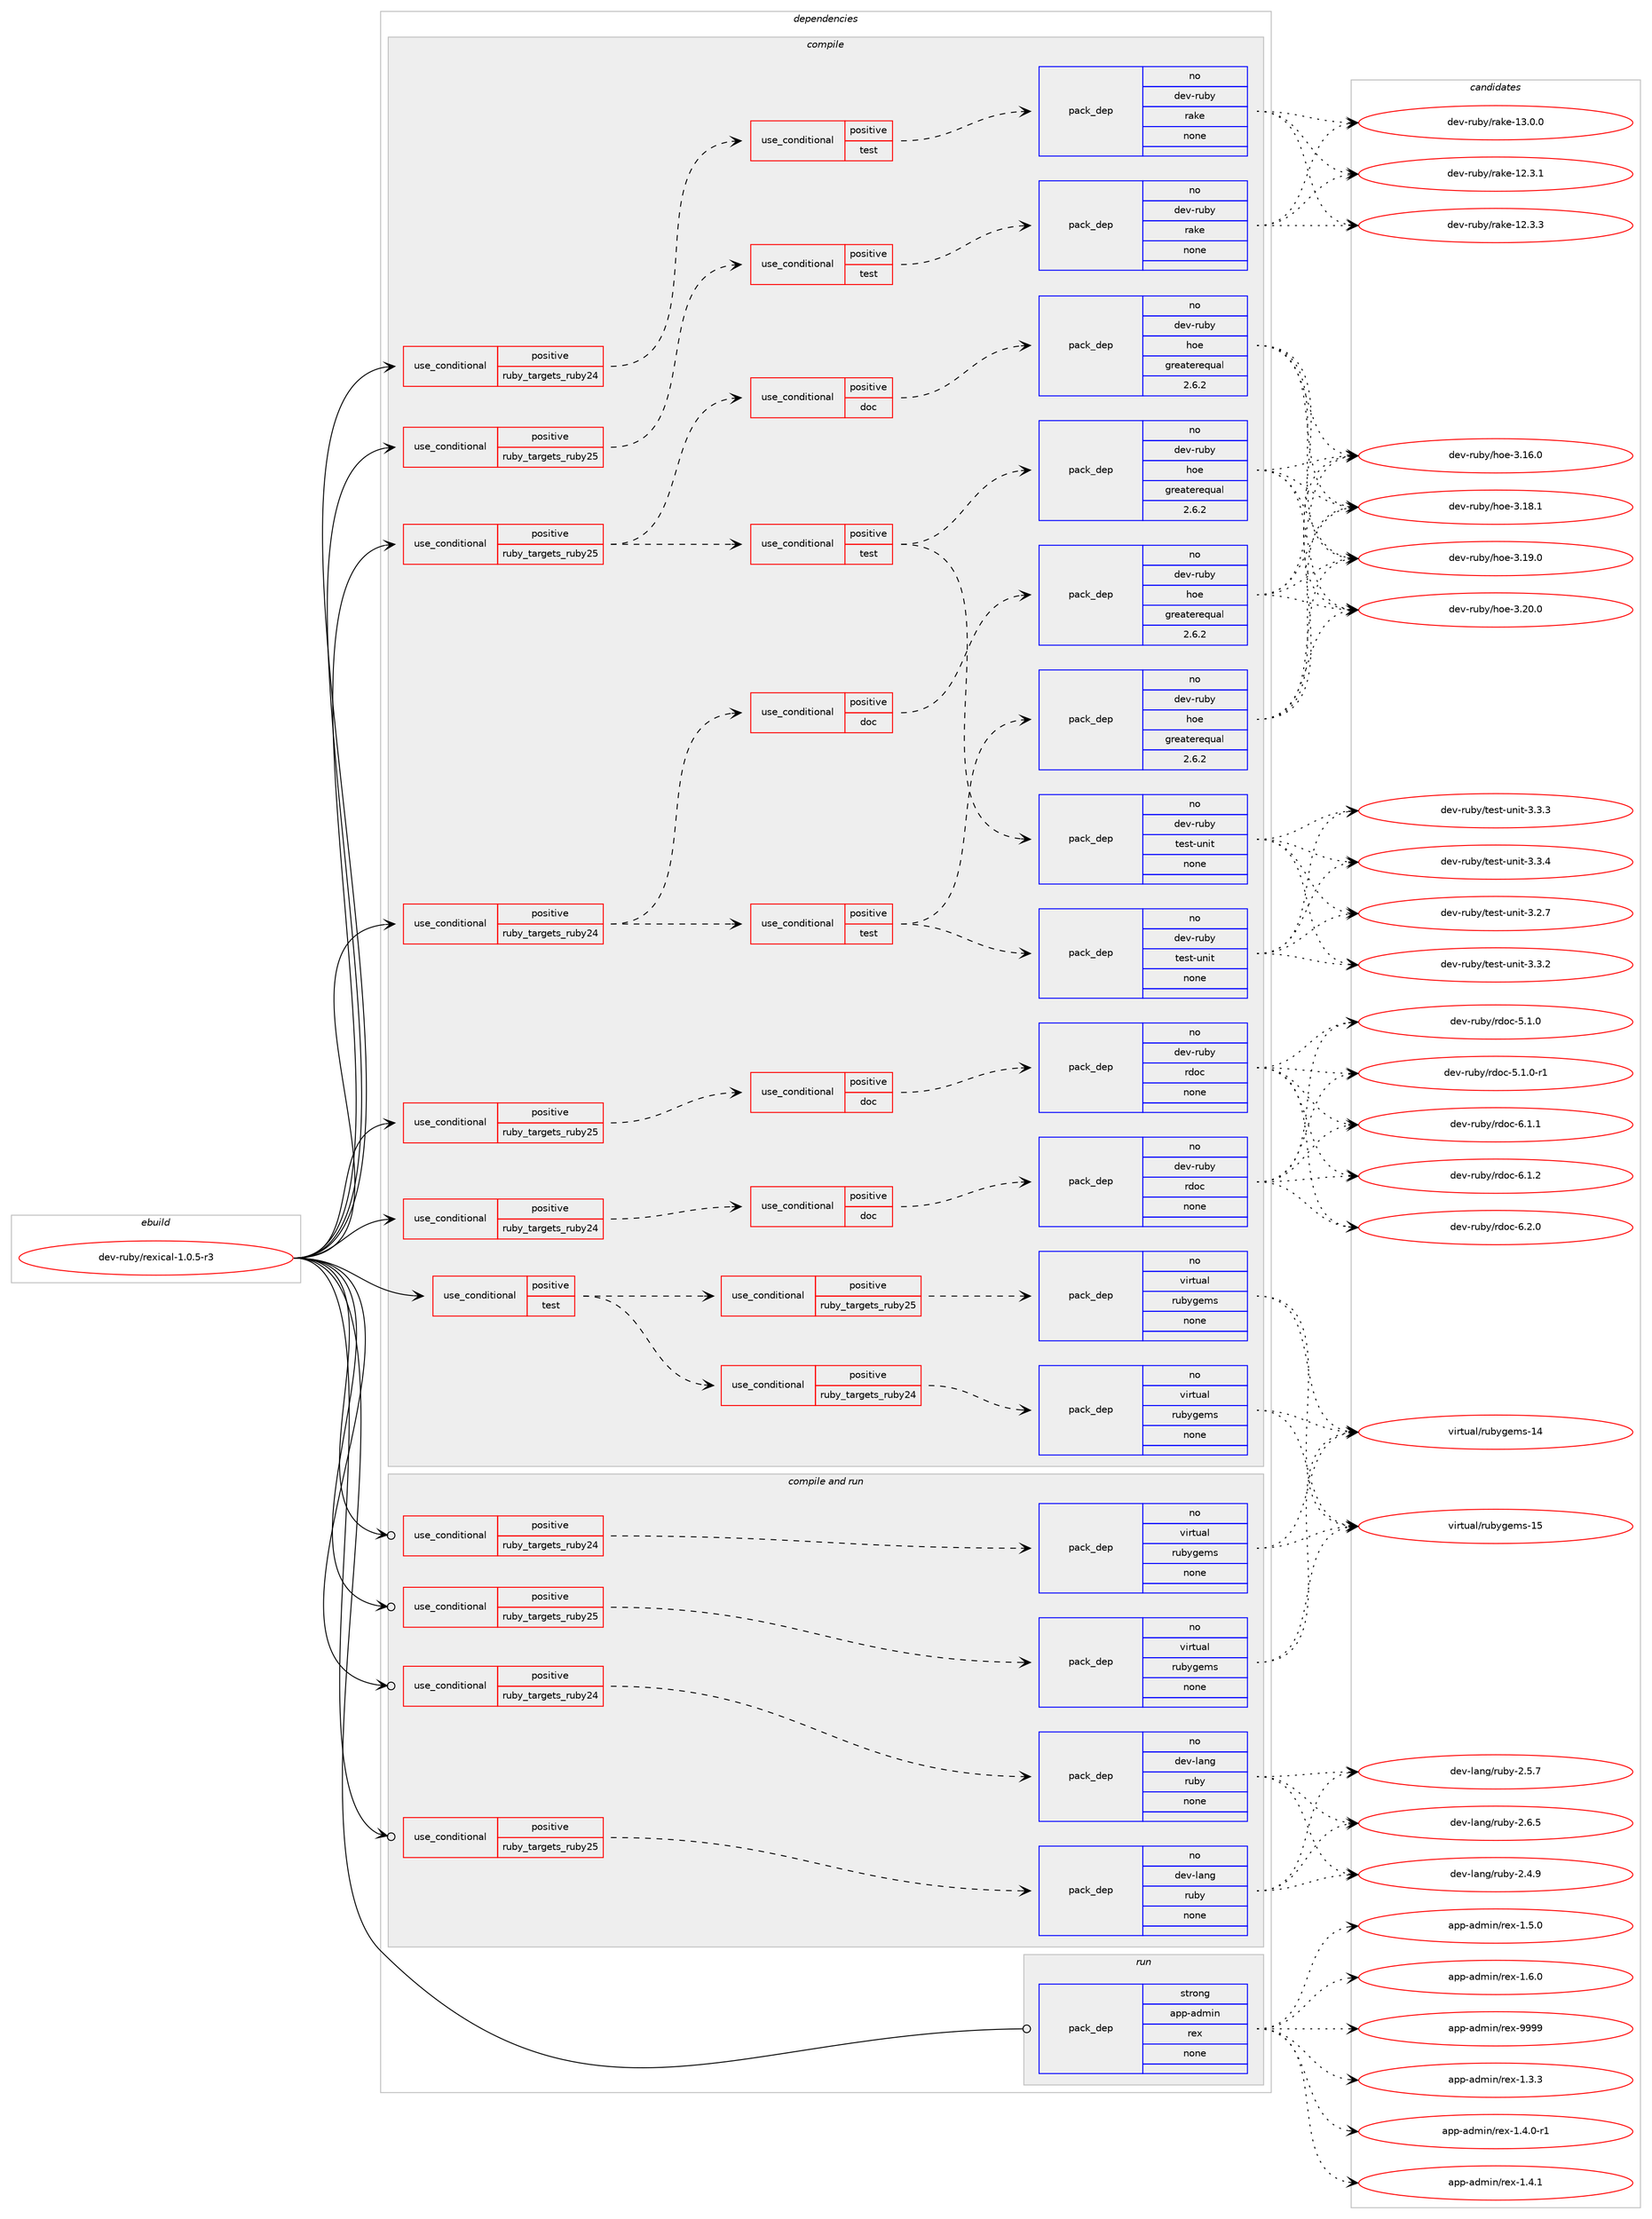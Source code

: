 digraph prolog {

# *************
# Graph options
# *************

newrank=true;
concentrate=true;
compound=true;
graph [rankdir=LR,fontname=Helvetica,fontsize=10,ranksep=1.5];#, ranksep=2.5, nodesep=0.2];
edge  [arrowhead=vee];
node  [fontname=Helvetica,fontsize=10];

# **********
# The ebuild
# **********

subgraph cluster_leftcol {
color=gray;
rank=same;
label=<<i>ebuild</i>>;
id [label="dev-ruby/rexical-1.0.5-r3", color=red, width=4, href="../dev-ruby/rexical-1.0.5-r3.svg"];
}

# ****************
# The dependencies
# ****************

subgraph cluster_midcol {
color=gray;
label=<<i>dependencies</i>>;
subgraph cluster_compile {
fillcolor="#eeeeee";
style=filled;
label=<<i>compile</i>>;
subgraph cond173353 {
dependency706574 [label=<<TABLE BORDER="0" CELLBORDER="1" CELLSPACING="0" CELLPADDING="4"><TR><TD ROWSPAN="3" CELLPADDING="10">use_conditional</TD></TR><TR><TD>positive</TD></TR><TR><TD>ruby_targets_ruby24</TD></TR></TABLE>>, shape=none, color=red];
subgraph cond173354 {
dependency706575 [label=<<TABLE BORDER="0" CELLBORDER="1" CELLSPACING="0" CELLPADDING="4"><TR><TD ROWSPAN="3" CELLPADDING="10">use_conditional</TD></TR><TR><TD>positive</TD></TR><TR><TD>doc</TD></TR></TABLE>>, shape=none, color=red];
subgraph pack521191 {
dependency706576 [label=<<TABLE BORDER="0" CELLBORDER="1" CELLSPACING="0" CELLPADDING="4" WIDTH="220"><TR><TD ROWSPAN="6" CELLPADDING="30">pack_dep</TD></TR><TR><TD WIDTH="110">no</TD></TR><TR><TD>dev-ruby</TD></TR><TR><TD>hoe</TD></TR><TR><TD>greaterequal</TD></TR><TR><TD>2.6.2</TD></TR></TABLE>>, shape=none, color=blue];
}
dependency706575:e -> dependency706576:w [weight=20,style="dashed",arrowhead="vee"];
}
dependency706574:e -> dependency706575:w [weight=20,style="dashed",arrowhead="vee"];
subgraph cond173355 {
dependency706577 [label=<<TABLE BORDER="0" CELLBORDER="1" CELLSPACING="0" CELLPADDING="4"><TR><TD ROWSPAN="3" CELLPADDING="10">use_conditional</TD></TR><TR><TD>positive</TD></TR><TR><TD>test</TD></TR></TABLE>>, shape=none, color=red];
subgraph pack521192 {
dependency706578 [label=<<TABLE BORDER="0" CELLBORDER="1" CELLSPACING="0" CELLPADDING="4" WIDTH="220"><TR><TD ROWSPAN="6" CELLPADDING="30">pack_dep</TD></TR><TR><TD WIDTH="110">no</TD></TR><TR><TD>dev-ruby</TD></TR><TR><TD>hoe</TD></TR><TR><TD>greaterequal</TD></TR><TR><TD>2.6.2</TD></TR></TABLE>>, shape=none, color=blue];
}
dependency706577:e -> dependency706578:w [weight=20,style="dashed",arrowhead="vee"];
subgraph pack521193 {
dependency706579 [label=<<TABLE BORDER="0" CELLBORDER="1" CELLSPACING="0" CELLPADDING="4" WIDTH="220"><TR><TD ROWSPAN="6" CELLPADDING="30">pack_dep</TD></TR><TR><TD WIDTH="110">no</TD></TR><TR><TD>dev-ruby</TD></TR><TR><TD>test-unit</TD></TR><TR><TD>none</TD></TR><TR><TD></TD></TR></TABLE>>, shape=none, color=blue];
}
dependency706577:e -> dependency706579:w [weight=20,style="dashed",arrowhead="vee"];
}
dependency706574:e -> dependency706577:w [weight=20,style="dashed",arrowhead="vee"];
}
id:e -> dependency706574:w [weight=20,style="solid",arrowhead="vee"];
subgraph cond173356 {
dependency706580 [label=<<TABLE BORDER="0" CELLBORDER="1" CELLSPACING="0" CELLPADDING="4"><TR><TD ROWSPAN="3" CELLPADDING="10">use_conditional</TD></TR><TR><TD>positive</TD></TR><TR><TD>ruby_targets_ruby24</TD></TR></TABLE>>, shape=none, color=red];
subgraph cond173357 {
dependency706581 [label=<<TABLE BORDER="0" CELLBORDER="1" CELLSPACING="0" CELLPADDING="4"><TR><TD ROWSPAN="3" CELLPADDING="10">use_conditional</TD></TR><TR><TD>positive</TD></TR><TR><TD>doc</TD></TR></TABLE>>, shape=none, color=red];
subgraph pack521194 {
dependency706582 [label=<<TABLE BORDER="0" CELLBORDER="1" CELLSPACING="0" CELLPADDING="4" WIDTH="220"><TR><TD ROWSPAN="6" CELLPADDING="30">pack_dep</TD></TR><TR><TD WIDTH="110">no</TD></TR><TR><TD>dev-ruby</TD></TR><TR><TD>rdoc</TD></TR><TR><TD>none</TD></TR><TR><TD></TD></TR></TABLE>>, shape=none, color=blue];
}
dependency706581:e -> dependency706582:w [weight=20,style="dashed",arrowhead="vee"];
}
dependency706580:e -> dependency706581:w [weight=20,style="dashed",arrowhead="vee"];
}
id:e -> dependency706580:w [weight=20,style="solid",arrowhead="vee"];
subgraph cond173358 {
dependency706583 [label=<<TABLE BORDER="0" CELLBORDER="1" CELLSPACING="0" CELLPADDING="4"><TR><TD ROWSPAN="3" CELLPADDING="10">use_conditional</TD></TR><TR><TD>positive</TD></TR><TR><TD>ruby_targets_ruby24</TD></TR></TABLE>>, shape=none, color=red];
subgraph cond173359 {
dependency706584 [label=<<TABLE BORDER="0" CELLBORDER="1" CELLSPACING="0" CELLPADDING="4"><TR><TD ROWSPAN="3" CELLPADDING="10">use_conditional</TD></TR><TR><TD>positive</TD></TR><TR><TD>test</TD></TR></TABLE>>, shape=none, color=red];
subgraph pack521195 {
dependency706585 [label=<<TABLE BORDER="0" CELLBORDER="1" CELLSPACING="0" CELLPADDING="4" WIDTH="220"><TR><TD ROWSPAN="6" CELLPADDING="30">pack_dep</TD></TR><TR><TD WIDTH="110">no</TD></TR><TR><TD>dev-ruby</TD></TR><TR><TD>rake</TD></TR><TR><TD>none</TD></TR><TR><TD></TD></TR></TABLE>>, shape=none, color=blue];
}
dependency706584:e -> dependency706585:w [weight=20,style="dashed",arrowhead="vee"];
}
dependency706583:e -> dependency706584:w [weight=20,style="dashed",arrowhead="vee"];
}
id:e -> dependency706583:w [weight=20,style="solid",arrowhead="vee"];
subgraph cond173360 {
dependency706586 [label=<<TABLE BORDER="0" CELLBORDER="1" CELLSPACING="0" CELLPADDING="4"><TR><TD ROWSPAN="3" CELLPADDING="10">use_conditional</TD></TR><TR><TD>positive</TD></TR><TR><TD>ruby_targets_ruby25</TD></TR></TABLE>>, shape=none, color=red];
subgraph cond173361 {
dependency706587 [label=<<TABLE BORDER="0" CELLBORDER="1" CELLSPACING="0" CELLPADDING="4"><TR><TD ROWSPAN="3" CELLPADDING="10">use_conditional</TD></TR><TR><TD>positive</TD></TR><TR><TD>doc</TD></TR></TABLE>>, shape=none, color=red];
subgraph pack521196 {
dependency706588 [label=<<TABLE BORDER="0" CELLBORDER="1" CELLSPACING="0" CELLPADDING="4" WIDTH="220"><TR><TD ROWSPAN="6" CELLPADDING="30">pack_dep</TD></TR><TR><TD WIDTH="110">no</TD></TR><TR><TD>dev-ruby</TD></TR><TR><TD>hoe</TD></TR><TR><TD>greaterequal</TD></TR><TR><TD>2.6.2</TD></TR></TABLE>>, shape=none, color=blue];
}
dependency706587:e -> dependency706588:w [weight=20,style="dashed",arrowhead="vee"];
}
dependency706586:e -> dependency706587:w [weight=20,style="dashed",arrowhead="vee"];
subgraph cond173362 {
dependency706589 [label=<<TABLE BORDER="0" CELLBORDER="1" CELLSPACING="0" CELLPADDING="4"><TR><TD ROWSPAN="3" CELLPADDING="10">use_conditional</TD></TR><TR><TD>positive</TD></TR><TR><TD>test</TD></TR></TABLE>>, shape=none, color=red];
subgraph pack521197 {
dependency706590 [label=<<TABLE BORDER="0" CELLBORDER="1" CELLSPACING="0" CELLPADDING="4" WIDTH="220"><TR><TD ROWSPAN="6" CELLPADDING="30">pack_dep</TD></TR><TR><TD WIDTH="110">no</TD></TR><TR><TD>dev-ruby</TD></TR><TR><TD>hoe</TD></TR><TR><TD>greaterequal</TD></TR><TR><TD>2.6.2</TD></TR></TABLE>>, shape=none, color=blue];
}
dependency706589:e -> dependency706590:w [weight=20,style="dashed",arrowhead="vee"];
subgraph pack521198 {
dependency706591 [label=<<TABLE BORDER="0" CELLBORDER="1" CELLSPACING="0" CELLPADDING="4" WIDTH="220"><TR><TD ROWSPAN="6" CELLPADDING="30">pack_dep</TD></TR><TR><TD WIDTH="110">no</TD></TR><TR><TD>dev-ruby</TD></TR><TR><TD>test-unit</TD></TR><TR><TD>none</TD></TR><TR><TD></TD></TR></TABLE>>, shape=none, color=blue];
}
dependency706589:e -> dependency706591:w [weight=20,style="dashed",arrowhead="vee"];
}
dependency706586:e -> dependency706589:w [weight=20,style="dashed",arrowhead="vee"];
}
id:e -> dependency706586:w [weight=20,style="solid",arrowhead="vee"];
subgraph cond173363 {
dependency706592 [label=<<TABLE BORDER="0" CELLBORDER="1" CELLSPACING="0" CELLPADDING="4"><TR><TD ROWSPAN="3" CELLPADDING="10">use_conditional</TD></TR><TR><TD>positive</TD></TR><TR><TD>ruby_targets_ruby25</TD></TR></TABLE>>, shape=none, color=red];
subgraph cond173364 {
dependency706593 [label=<<TABLE BORDER="0" CELLBORDER="1" CELLSPACING="0" CELLPADDING="4"><TR><TD ROWSPAN="3" CELLPADDING="10">use_conditional</TD></TR><TR><TD>positive</TD></TR><TR><TD>doc</TD></TR></TABLE>>, shape=none, color=red];
subgraph pack521199 {
dependency706594 [label=<<TABLE BORDER="0" CELLBORDER="1" CELLSPACING="0" CELLPADDING="4" WIDTH="220"><TR><TD ROWSPAN="6" CELLPADDING="30">pack_dep</TD></TR><TR><TD WIDTH="110">no</TD></TR><TR><TD>dev-ruby</TD></TR><TR><TD>rdoc</TD></TR><TR><TD>none</TD></TR><TR><TD></TD></TR></TABLE>>, shape=none, color=blue];
}
dependency706593:e -> dependency706594:w [weight=20,style="dashed",arrowhead="vee"];
}
dependency706592:e -> dependency706593:w [weight=20,style="dashed",arrowhead="vee"];
}
id:e -> dependency706592:w [weight=20,style="solid",arrowhead="vee"];
subgraph cond173365 {
dependency706595 [label=<<TABLE BORDER="0" CELLBORDER="1" CELLSPACING="0" CELLPADDING="4"><TR><TD ROWSPAN="3" CELLPADDING="10">use_conditional</TD></TR><TR><TD>positive</TD></TR><TR><TD>ruby_targets_ruby25</TD></TR></TABLE>>, shape=none, color=red];
subgraph cond173366 {
dependency706596 [label=<<TABLE BORDER="0" CELLBORDER="1" CELLSPACING="0" CELLPADDING="4"><TR><TD ROWSPAN="3" CELLPADDING="10">use_conditional</TD></TR><TR><TD>positive</TD></TR><TR><TD>test</TD></TR></TABLE>>, shape=none, color=red];
subgraph pack521200 {
dependency706597 [label=<<TABLE BORDER="0" CELLBORDER="1" CELLSPACING="0" CELLPADDING="4" WIDTH="220"><TR><TD ROWSPAN="6" CELLPADDING="30">pack_dep</TD></TR><TR><TD WIDTH="110">no</TD></TR><TR><TD>dev-ruby</TD></TR><TR><TD>rake</TD></TR><TR><TD>none</TD></TR><TR><TD></TD></TR></TABLE>>, shape=none, color=blue];
}
dependency706596:e -> dependency706597:w [weight=20,style="dashed",arrowhead="vee"];
}
dependency706595:e -> dependency706596:w [weight=20,style="dashed",arrowhead="vee"];
}
id:e -> dependency706595:w [weight=20,style="solid",arrowhead="vee"];
subgraph cond173367 {
dependency706598 [label=<<TABLE BORDER="0" CELLBORDER="1" CELLSPACING="0" CELLPADDING="4"><TR><TD ROWSPAN="3" CELLPADDING="10">use_conditional</TD></TR><TR><TD>positive</TD></TR><TR><TD>test</TD></TR></TABLE>>, shape=none, color=red];
subgraph cond173368 {
dependency706599 [label=<<TABLE BORDER="0" CELLBORDER="1" CELLSPACING="0" CELLPADDING="4"><TR><TD ROWSPAN="3" CELLPADDING="10">use_conditional</TD></TR><TR><TD>positive</TD></TR><TR><TD>ruby_targets_ruby24</TD></TR></TABLE>>, shape=none, color=red];
subgraph pack521201 {
dependency706600 [label=<<TABLE BORDER="0" CELLBORDER="1" CELLSPACING="0" CELLPADDING="4" WIDTH="220"><TR><TD ROWSPAN="6" CELLPADDING="30">pack_dep</TD></TR><TR><TD WIDTH="110">no</TD></TR><TR><TD>virtual</TD></TR><TR><TD>rubygems</TD></TR><TR><TD>none</TD></TR><TR><TD></TD></TR></TABLE>>, shape=none, color=blue];
}
dependency706599:e -> dependency706600:w [weight=20,style="dashed",arrowhead="vee"];
}
dependency706598:e -> dependency706599:w [weight=20,style="dashed",arrowhead="vee"];
subgraph cond173369 {
dependency706601 [label=<<TABLE BORDER="0" CELLBORDER="1" CELLSPACING="0" CELLPADDING="4"><TR><TD ROWSPAN="3" CELLPADDING="10">use_conditional</TD></TR><TR><TD>positive</TD></TR><TR><TD>ruby_targets_ruby25</TD></TR></TABLE>>, shape=none, color=red];
subgraph pack521202 {
dependency706602 [label=<<TABLE BORDER="0" CELLBORDER="1" CELLSPACING="0" CELLPADDING="4" WIDTH="220"><TR><TD ROWSPAN="6" CELLPADDING="30">pack_dep</TD></TR><TR><TD WIDTH="110">no</TD></TR><TR><TD>virtual</TD></TR><TR><TD>rubygems</TD></TR><TR><TD>none</TD></TR><TR><TD></TD></TR></TABLE>>, shape=none, color=blue];
}
dependency706601:e -> dependency706602:w [weight=20,style="dashed",arrowhead="vee"];
}
dependency706598:e -> dependency706601:w [weight=20,style="dashed",arrowhead="vee"];
}
id:e -> dependency706598:w [weight=20,style="solid",arrowhead="vee"];
}
subgraph cluster_compileandrun {
fillcolor="#eeeeee";
style=filled;
label=<<i>compile and run</i>>;
subgraph cond173370 {
dependency706603 [label=<<TABLE BORDER="0" CELLBORDER="1" CELLSPACING="0" CELLPADDING="4"><TR><TD ROWSPAN="3" CELLPADDING="10">use_conditional</TD></TR><TR><TD>positive</TD></TR><TR><TD>ruby_targets_ruby24</TD></TR></TABLE>>, shape=none, color=red];
subgraph pack521203 {
dependency706604 [label=<<TABLE BORDER="0" CELLBORDER="1" CELLSPACING="0" CELLPADDING="4" WIDTH="220"><TR><TD ROWSPAN="6" CELLPADDING="30">pack_dep</TD></TR><TR><TD WIDTH="110">no</TD></TR><TR><TD>dev-lang</TD></TR><TR><TD>ruby</TD></TR><TR><TD>none</TD></TR><TR><TD></TD></TR></TABLE>>, shape=none, color=blue];
}
dependency706603:e -> dependency706604:w [weight=20,style="dashed",arrowhead="vee"];
}
id:e -> dependency706603:w [weight=20,style="solid",arrowhead="odotvee"];
subgraph cond173371 {
dependency706605 [label=<<TABLE BORDER="0" CELLBORDER="1" CELLSPACING="0" CELLPADDING="4"><TR><TD ROWSPAN="3" CELLPADDING="10">use_conditional</TD></TR><TR><TD>positive</TD></TR><TR><TD>ruby_targets_ruby24</TD></TR></TABLE>>, shape=none, color=red];
subgraph pack521204 {
dependency706606 [label=<<TABLE BORDER="0" CELLBORDER="1" CELLSPACING="0" CELLPADDING="4" WIDTH="220"><TR><TD ROWSPAN="6" CELLPADDING="30">pack_dep</TD></TR><TR><TD WIDTH="110">no</TD></TR><TR><TD>virtual</TD></TR><TR><TD>rubygems</TD></TR><TR><TD>none</TD></TR><TR><TD></TD></TR></TABLE>>, shape=none, color=blue];
}
dependency706605:e -> dependency706606:w [weight=20,style="dashed",arrowhead="vee"];
}
id:e -> dependency706605:w [weight=20,style="solid",arrowhead="odotvee"];
subgraph cond173372 {
dependency706607 [label=<<TABLE BORDER="0" CELLBORDER="1" CELLSPACING="0" CELLPADDING="4"><TR><TD ROWSPAN="3" CELLPADDING="10">use_conditional</TD></TR><TR><TD>positive</TD></TR><TR><TD>ruby_targets_ruby25</TD></TR></TABLE>>, shape=none, color=red];
subgraph pack521205 {
dependency706608 [label=<<TABLE BORDER="0" CELLBORDER="1" CELLSPACING="0" CELLPADDING="4" WIDTH="220"><TR><TD ROWSPAN="6" CELLPADDING="30">pack_dep</TD></TR><TR><TD WIDTH="110">no</TD></TR><TR><TD>dev-lang</TD></TR><TR><TD>ruby</TD></TR><TR><TD>none</TD></TR><TR><TD></TD></TR></TABLE>>, shape=none, color=blue];
}
dependency706607:e -> dependency706608:w [weight=20,style="dashed",arrowhead="vee"];
}
id:e -> dependency706607:w [weight=20,style="solid",arrowhead="odotvee"];
subgraph cond173373 {
dependency706609 [label=<<TABLE BORDER="0" CELLBORDER="1" CELLSPACING="0" CELLPADDING="4"><TR><TD ROWSPAN="3" CELLPADDING="10">use_conditional</TD></TR><TR><TD>positive</TD></TR><TR><TD>ruby_targets_ruby25</TD></TR></TABLE>>, shape=none, color=red];
subgraph pack521206 {
dependency706610 [label=<<TABLE BORDER="0" CELLBORDER="1" CELLSPACING="0" CELLPADDING="4" WIDTH="220"><TR><TD ROWSPAN="6" CELLPADDING="30">pack_dep</TD></TR><TR><TD WIDTH="110">no</TD></TR><TR><TD>virtual</TD></TR><TR><TD>rubygems</TD></TR><TR><TD>none</TD></TR><TR><TD></TD></TR></TABLE>>, shape=none, color=blue];
}
dependency706609:e -> dependency706610:w [weight=20,style="dashed",arrowhead="vee"];
}
id:e -> dependency706609:w [weight=20,style="solid",arrowhead="odotvee"];
}
subgraph cluster_run {
fillcolor="#eeeeee";
style=filled;
label=<<i>run</i>>;
subgraph pack521207 {
dependency706611 [label=<<TABLE BORDER="0" CELLBORDER="1" CELLSPACING="0" CELLPADDING="4" WIDTH="220"><TR><TD ROWSPAN="6" CELLPADDING="30">pack_dep</TD></TR><TR><TD WIDTH="110">strong</TD></TR><TR><TD>app-admin</TD></TR><TR><TD>rex</TD></TR><TR><TD>none</TD></TR><TR><TD></TD></TR></TABLE>>, shape=none, color=blue];
}
id:e -> dependency706611:w [weight=20,style="solid",arrowhead="odot"];
}
}

# **************
# The candidates
# **************

subgraph cluster_choices {
rank=same;
color=gray;
label=<<i>candidates</i>>;

subgraph choice521191 {
color=black;
nodesep=1;
choice10010111845114117981214710411110145514649544648 [label="dev-ruby/hoe-3.16.0", color=red, width=4,href="../dev-ruby/hoe-3.16.0.svg"];
choice10010111845114117981214710411110145514649564649 [label="dev-ruby/hoe-3.18.1", color=red, width=4,href="../dev-ruby/hoe-3.18.1.svg"];
choice10010111845114117981214710411110145514649574648 [label="dev-ruby/hoe-3.19.0", color=red, width=4,href="../dev-ruby/hoe-3.19.0.svg"];
choice10010111845114117981214710411110145514650484648 [label="dev-ruby/hoe-3.20.0", color=red, width=4,href="../dev-ruby/hoe-3.20.0.svg"];
dependency706576:e -> choice10010111845114117981214710411110145514649544648:w [style=dotted,weight="100"];
dependency706576:e -> choice10010111845114117981214710411110145514649564649:w [style=dotted,weight="100"];
dependency706576:e -> choice10010111845114117981214710411110145514649574648:w [style=dotted,weight="100"];
dependency706576:e -> choice10010111845114117981214710411110145514650484648:w [style=dotted,weight="100"];
}
subgraph choice521192 {
color=black;
nodesep=1;
choice10010111845114117981214710411110145514649544648 [label="dev-ruby/hoe-3.16.0", color=red, width=4,href="../dev-ruby/hoe-3.16.0.svg"];
choice10010111845114117981214710411110145514649564649 [label="dev-ruby/hoe-3.18.1", color=red, width=4,href="../dev-ruby/hoe-3.18.1.svg"];
choice10010111845114117981214710411110145514649574648 [label="dev-ruby/hoe-3.19.0", color=red, width=4,href="../dev-ruby/hoe-3.19.0.svg"];
choice10010111845114117981214710411110145514650484648 [label="dev-ruby/hoe-3.20.0", color=red, width=4,href="../dev-ruby/hoe-3.20.0.svg"];
dependency706578:e -> choice10010111845114117981214710411110145514649544648:w [style=dotted,weight="100"];
dependency706578:e -> choice10010111845114117981214710411110145514649564649:w [style=dotted,weight="100"];
dependency706578:e -> choice10010111845114117981214710411110145514649574648:w [style=dotted,weight="100"];
dependency706578:e -> choice10010111845114117981214710411110145514650484648:w [style=dotted,weight="100"];
}
subgraph choice521193 {
color=black;
nodesep=1;
choice10010111845114117981214711610111511645117110105116455146504655 [label="dev-ruby/test-unit-3.2.7", color=red, width=4,href="../dev-ruby/test-unit-3.2.7.svg"];
choice10010111845114117981214711610111511645117110105116455146514650 [label="dev-ruby/test-unit-3.3.2", color=red, width=4,href="../dev-ruby/test-unit-3.3.2.svg"];
choice10010111845114117981214711610111511645117110105116455146514651 [label="dev-ruby/test-unit-3.3.3", color=red, width=4,href="../dev-ruby/test-unit-3.3.3.svg"];
choice10010111845114117981214711610111511645117110105116455146514652 [label="dev-ruby/test-unit-3.3.4", color=red, width=4,href="../dev-ruby/test-unit-3.3.4.svg"];
dependency706579:e -> choice10010111845114117981214711610111511645117110105116455146504655:w [style=dotted,weight="100"];
dependency706579:e -> choice10010111845114117981214711610111511645117110105116455146514650:w [style=dotted,weight="100"];
dependency706579:e -> choice10010111845114117981214711610111511645117110105116455146514651:w [style=dotted,weight="100"];
dependency706579:e -> choice10010111845114117981214711610111511645117110105116455146514652:w [style=dotted,weight="100"];
}
subgraph choice521194 {
color=black;
nodesep=1;
choice10010111845114117981214711410011199455346494648 [label="dev-ruby/rdoc-5.1.0", color=red, width=4,href="../dev-ruby/rdoc-5.1.0.svg"];
choice100101118451141179812147114100111994553464946484511449 [label="dev-ruby/rdoc-5.1.0-r1", color=red, width=4,href="../dev-ruby/rdoc-5.1.0-r1.svg"];
choice10010111845114117981214711410011199455446494649 [label="dev-ruby/rdoc-6.1.1", color=red, width=4,href="../dev-ruby/rdoc-6.1.1.svg"];
choice10010111845114117981214711410011199455446494650 [label="dev-ruby/rdoc-6.1.2", color=red, width=4,href="../dev-ruby/rdoc-6.1.2.svg"];
choice10010111845114117981214711410011199455446504648 [label="dev-ruby/rdoc-6.2.0", color=red, width=4,href="../dev-ruby/rdoc-6.2.0.svg"];
dependency706582:e -> choice10010111845114117981214711410011199455346494648:w [style=dotted,weight="100"];
dependency706582:e -> choice100101118451141179812147114100111994553464946484511449:w [style=dotted,weight="100"];
dependency706582:e -> choice10010111845114117981214711410011199455446494649:w [style=dotted,weight="100"];
dependency706582:e -> choice10010111845114117981214711410011199455446494650:w [style=dotted,weight="100"];
dependency706582:e -> choice10010111845114117981214711410011199455446504648:w [style=dotted,weight="100"];
}
subgraph choice521195 {
color=black;
nodesep=1;
choice1001011184511411798121471149710710145495046514649 [label="dev-ruby/rake-12.3.1", color=red, width=4,href="../dev-ruby/rake-12.3.1.svg"];
choice1001011184511411798121471149710710145495046514651 [label="dev-ruby/rake-12.3.3", color=red, width=4,href="../dev-ruby/rake-12.3.3.svg"];
choice1001011184511411798121471149710710145495146484648 [label="dev-ruby/rake-13.0.0", color=red, width=4,href="../dev-ruby/rake-13.0.0.svg"];
dependency706585:e -> choice1001011184511411798121471149710710145495046514649:w [style=dotted,weight="100"];
dependency706585:e -> choice1001011184511411798121471149710710145495046514651:w [style=dotted,weight="100"];
dependency706585:e -> choice1001011184511411798121471149710710145495146484648:w [style=dotted,weight="100"];
}
subgraph choice521196 {
color=black;
nodesep=1;
choice10010111845114117981214710411110145514649544648 [label="dev-ruby/hoe-3.16.0", color=red, width=4,href="../dev-ruby/hoe-3.16.0.svg"];
choice10010111845114117981214710411110145514649564649 [label="dev-ruby/hoe-3.18.1", color=red, width=4,href="../dev-ruby/hoe-3.18.1.svg"];
choice10010111845114117981214710411110145514649574648 [label="dev-ruby/hoe-3.19.0", color=red, width=4,href="../dev-ruby/hoe-3.19.0.svg"];
choice10010111845114117981214710411110145514650484648 [label="dev-ruby/hoe-3.20.0", color=red, width=4,href="../dev-ruby/hoe-3.20.0.svg"];
dependency706588:e -> choice10010111845114117981214710411110145514649544648:w [style=dotted,weight="100"];
dependency706588:e -> choice10010111845114117981214710411110145514649564649:w [style=dotted,weight="100"];
dependency706588:e -> choice10010111845114117981214710411110145514649574648:w [style=dotted,weight="100"];
dependency706588:e -> choice10010111845114117981214710411110145514650484648:w [style=dotted,weight="100"];
}
subgraph choice521197 {
color=black;
nodesep=1;
choice10010111845114117981214710411110145514649544648 [label="dev-ruby/hoe-3.16.0", color=red, width=4,href="../dev-ruby/hoe-3.16.0.svg"];
choice10010111845114117981214710411110145514649564649 [label="dev-ruby/hoe-3.18.1", color=red, width=4,href="../dev-ruby/hoe-3.18.1.svg"];
choice10010111845114117981214710411110145514649574648 [label="dev-ruby/hoe-3.19.0", color=red, width=4,href="../dev-ruby/hoe-3.19.0.svg"];
choice10010111845114117981214710411110145514650484648 [label="dev-ruby/hoe-3.20.0", color=red, width=4,href="../dev-ruby/hoe-3.20.0.svg"];
dependency706590:e -> choice10010111845114117981214710411110145514649544648:w [style=dotted,weight="100"];
dependency706590:e -> choice10010111845114117981214710411110145514649564649:w [style=dotted,weight="100"];
dependency706590:e -> choice10010111845114117981214710411110145514649574648:w [style=dotted,weight="100"];
dependency706590:e -> choice10010111845114117981214710411110145514650484648:w [style=dotted,weight="100"];
}
subgraph choice521198 {
color=black;
nodesep=1;
choice10010111845114117981214711610111511645117110105116455146504655 [label="dev-ruby/test-unit-3.2.7", color=red, width=4,href="../dev-ruby/test-unit-3.2.7.svg"];
choice10010111845114117981214711610111511645117110105116455146514650 [label="dev-ruby/test-unit-3.3.2", color=red, width=4,href="../dev-ruby/test-unit-3.3.2.svg"];
choice10010111845114117981214711610111511645117110105116455146514651 [label="dev-ruby/test-unit-3.3.3", color=red, width=4,href="../dev-ruby/test-unit-3.3.3.svg"];
choice10010111845114117981214711610111511645117110105116455146514652 [label="dev-ruby/test-unit-3.3.4", color=red, width=4,href="../dev-ruby/test-unit-3.3.4.svg"];
dependency706591:e -> choice10010111845114117981214711610111511645117110105116455146504655:w [style=dotted,weight="100"];
dependency706591:e -> choice10010111845114117981214711610111511645117110105116455146514650:w [style=dotted,weight="100"];
dependency706591:e -> choice10010111845114117981214711610111511645117110105116455146514651:w [style=dotted,weight="100"];
dependency706591:e -> choice10010111845114117981214711610111511645117110105116455146514652:w [style=dotted,weight="100"];
}
subgraph choice521199 {
color=black;
nodesep=1;
choice10010111845114117981214711410011199455346494648 [label="dev-ruby/rdoc-5.1.0", color=red, width=4,href="../dev-ruby/rdoc-5.1.0.svg"];
choice100101118451141179812147114100111994553464946484511449 [label="dev-ruby/rdoc-5.1.0-r1", color=red, width=4,href="../dev-ruby/rdoc-5.1.0-r1.svg"];
choice10010111845114117981214711410011199455446494649 [label="dev-ruby/rdoc-6.1.1", color=red, width=4,href="../dev-ruby/rdoc-6.1.1.svg"];
choice10010111845114117981214711410011199455446494650 [label="dev-ruby/rdoc-6.1.2", color=red, width=4,href="../dev-ruby/rdoc-6.1.2.svg"];
choice10010111845114117981214711410011199455446504648 [label="dev-ruby/rdoc-6.2.0", color=red, width=4,href="../dev-ruby/rdoc-6.2.0.svg"];
dependency706594:e -> choice10010111845114117981214711410011199455346494648:w [style=dotted,weight="100"];
dependency706594:e -> choice100101118451141179812147114100111994553464946484511449:w [style=dotted,weight="100"];
dependency706594:e -> choice10010111845114117981214711410011199455446494649:w [style=dotted,weight="100"];
dependency706594:e -> choice10010111845114117981214711410011199455446494650:w [style=dotted,weight="100"];
dependency706594:e -> choice10010111845114117981214711410011199455446504648:w [style=dotted,weight="100"];
}
subgraph choice521200 {
color=black;
nodesep=1;
choice1001011184511411798121471149710710145495046514649 [label="dev-ruby/rake-12.3.1", color=red, width=4,href="../dev-ruby/rake-12.3.1.svg"];
choice1001011184511411798121471149710710145495046514651 [label="dev-ruby/rake-12.3.3", color=red, width=4,href="../dev-ruby/rake-12.3.3.svg"];
choice1001011184511411798121471149710710145495146484648 [label="dev-ruby/rake-13.0.0", color=red, width=4,href="../dev-ruby/rake-13.0.0.svg"];
dependency706597:e -> choice1001011184511411798121471149710710145495046514649:w [style=dotted,weight="100"];
dependency706597:e -> choice1001011184511411798121471149710710145495046514651:w [style=dotted,weight="100"];
dependency706597:e -> choice1001011184511411798121471149710710145495146484648:w [style=dotted,weight="100"];
}
subgraph choice521201 {
color=black;
nodesep=1;
choice118105114116117971084711411798121103101109115454952 [label="virtual/rubygems-14", color=red, width=4,href="../virtual/rubygems-14.svg"];
choice118105114116117971084711411798121103101109115454953 [label="virtual/rubygems-15", color=red, width=4,href="../virtual/rubygems-15.svg"];
dependency706600:e -> choice118105114116117971084711411798121103101109115454952:w [style=dotted,weight="100"];
dependency706600:e -> choice118105114116117971084711411798121103101109115454953:w [style=dotted,weight="100"];
}
subgraph choice521202 {
color=black;
nodesep=1;
choice118105114116117971084711411798121103101109115454952 [label="virtual/rubygems-14", color=red, width=4,href="../virtual/rubygems-14.svg"];
choice118105114116117971084711411798121103101109115454953 [label="virtual/rubygems-15", color=red, width=4,href="../virtual/rubygems-15.svg"];
dependency706602:e -> choice118105114116117971084711411798121103101109115454952:w [style=dotted,weight="100"];
dependency706602:e -> choice118105114116117971084711411798121103101109115454953:w [style=dotted,weight="100"];
}
subgraph choice521203 {
color=black;
nodesep=1;
choice10010111845108971101034711411798121455046524657 [label="dev-lang/ruby-2.4.9", color=red, width=4,href="../dev-lang/ruby-2.4.9.svg"];
choice10010111845108971101034711411798121455046534655 [label="dev-lang/ruby-2.5.7", color=red, width=4,href="../dev-lang/ruby-2.5.7.svg"];
choice10010111845108971101034711411798121455046544653 [label="dev-lang/ruby-2.6.5", color=red, width=4,href="../dev-lang/ruby-2.6.5.svg"];
dependency706604:e -> choice10010111845108971101034711411798121455046524657:w [style=dotted,weight="100"];
dependency706604:e -> choice10010111845108971101034711411798121455046534655:w [style=dotted,weight="100"];
dependency706604:e -> choice10010111845108971101034711411798121455046544653:w [style=dotted,weight="100"];
}
subgraph choice521204 {
color=black;
nodesep=1;
choice118105114116117971084711411798121103101109115454952 [label="virtual/rubygems-14", color=red, width=4,href="../virtual/rubygems-14.svg"];
choice118105114116117971084711411798121103101109115454953 [label="virtual/rubygems-15", color=red, width=4,href="../virtual/rubygems-15.svg"];
dependency706606:e -> choice118105114116117971084711411798121103101109115454952:w [style=dotted,weight="100"];
dependency706606:e -> choice118105114116117971084711411798121103101109115454953:w [style=dotted,weight="100"];
}
subgraph choice521205 {
color=black;
nodesep=1;
choice10010111845108971101034711411798121455046524657 [label="dev-lang/ruby-2.4.9", color=red, width=4,href="../dev-lang/ruby-2.4.9.svg"];
choice10010111845108971101034711411798121455046534655 [label="dev-lang/ruby-2.5.7", color=red, width=4,href="../dev-lang/ruby-2.5.7.svg"];
choice10010111845108971101034711411798121455046544653 [label="dev-lang/ruby-2.6.5", color=red, width=4,href="../dev-lang/ruby-2.6.5.svg"];
dependency706608:e -> choice10010111845108971101034711411798121455046524657:w [style=dotted,weight="100"];
dependency706608:e -> choice10010111845108971101034711411798121455046534655:w [style=dotted,weight="100"];
dependency706608:e -> choice10010111845108971101034711411798121455046544653:w [style=dotted,weight="100"];
}
subgraph choice521206 {
color=black;
nodesep=1;
choice118105114116117971084711411798121103101109115454952 [label="virtual/rubygems-14", color=red, width=4,href="../virtual/rubygems-14.svg"];
choice118105114116117971084711411798121103101109115454953 [label="virtual/rubygems-15", color=red, width=4,href="../virtual/rubygems-15.svg"];
dependency706610:e -> choice118105114116117971084711411798121103101109115454952:w [style=dotted,weight="100"];
dependency706610:e -> choice118105114116117971084711411798121103101109115454953:w [style=dotted,weight="100"];
}
subgraph choice521207 {
color=black;
nodesep=1;
choice97112112459710010910511047114101120454946514651 [label="app-admin/rex-1.3.3", color=red, width=4,href="../app-admin/rex-1.3.3.svg"];
choice971121124597100109105110471141011204549465246484511449 [label="app-admin/rex-1.4.0-r1", color=red, width=4,href="../app-admin/rex-1.4.0-r1.svg"];
choice97112112459710010910511047114101120454946524649 [label="app-admin/rex-1.4.1", color=red, width=4,href="../app-admin/rex-1.4.1.svg"];
choice97112112459710010910511047114101120454946534648 [label="app-admin/rex-1.5.0", color=red, width=4,href="../app-admin/rex-1.5.0.svg"];
choice97112112459710010910511047114101120454946544648 [label="app-admin/rex-1.6.0", color=red, width=4,href="../app-admin/rex-1.6.0.svg"];
choice971121124597100109105110471141011204557575757 [label="app-admin/rex-9999", color=red, width=4,href="../app-admin/rex-9999.svg"];
dependency706611:e -> choice97112112459710010910511047114101120454946514651:w [style=dotted,weight="100"];
dependency706611:e -> choice971121124597100109105110471141011204549465246484511449:w [style=dotted,weight="100"];
dependency706611:e -> choice97112112459710010910511047114101120454946524649:w [style=dotted,weight="100"];
dependency706611:e -> choice97112112459710010910511047114101120454946534648:w [style=dotted,weight="100"];
dependency706611:e -> choice97112112459710010910511047114101120454946544648:w [style=dotted,weight="100"];
dependency706611:e -> choice971121124597100109105110471141011204557575757:w [style=dotted,weight="100"];
}
}

}
